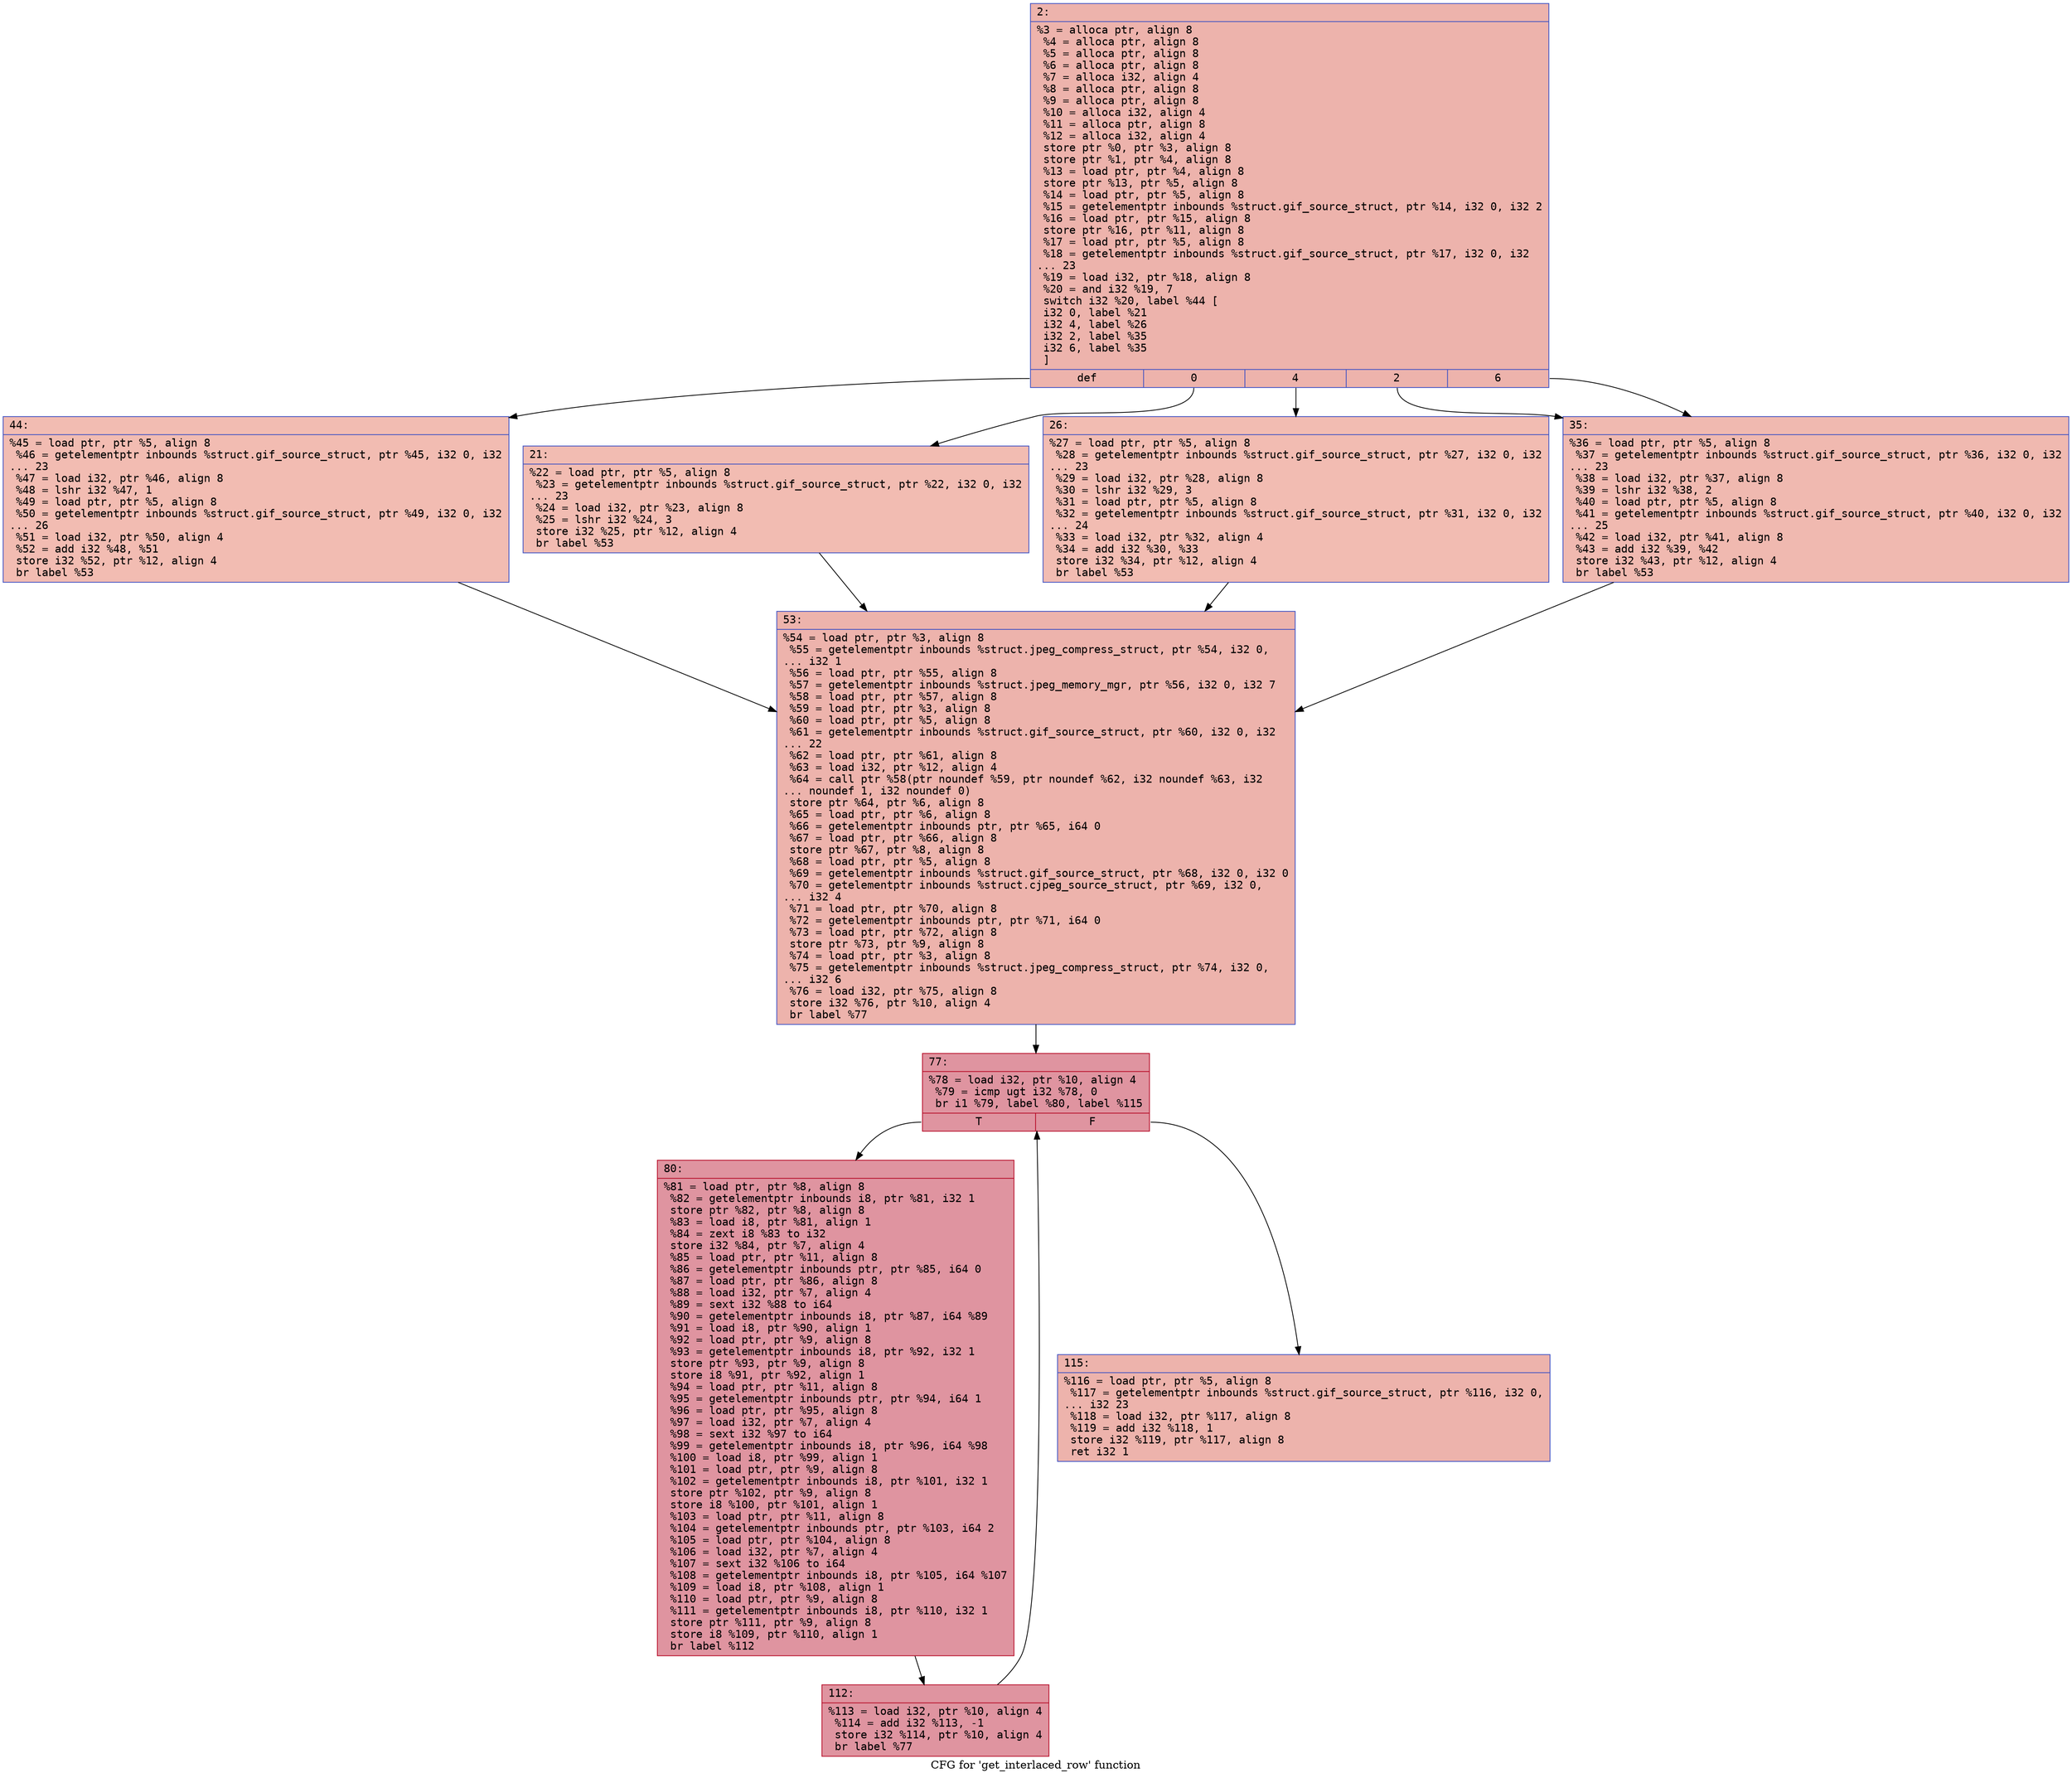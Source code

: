 digraph "CFG for 'get_interlaced_row' function" {
	label="CFG for 'get_interlaced_row' function";

	Node0x600003ad8730 [shape=record,color="#3d50c3ff", style=filled, fillcolor="#d6524470" fontname="Courier",label="{2:\l|  %3 = alloca ptr, align 8\l  %4 = alloca ptr, align 8\l  %5 = alloca ptr, align 8\l  %6 = alloca ptr, align 8\l  %7 = alloca i32, align 4\l  %8 = alloca ptr, align 8\l  %9 = alloca ptr, align 8\l  %10 = alloca i32, align 4\l  %11 = alloca ptr, align 8\l  %12 = alloca i32, align 4\l  store ptr %0, ptr %3, align 8\l  store ptr %1, ptr %4, align 8\l  %13 = load ptr, ptr %4, align 8\l  store ptr %13, ptr %5, align 8\l  %14 = load ptr, ptr %5, align 8\l  %15 = getelementptr inbounds %struct.gif_source_struct, ptr %14, i32 0, i32 2\l  %16 = load ptr, ptr %15, align 8\l  store ptr %16, ptr %11, align 8\l  %17 = load ptr, ptr %5, align 8\l  %18 = getelementptr inbounds %struct.gif_source_struct, ptr %17, i32 0, i32\l... 23\l  %19 = load i32, ptr %18, align 8\l  %20 = and i32 %19, 7\l  switch i32 %20, label %44 [\l    i32 0, label %21\l    i32 4, label %26\l    i32 2, label %35\l    i32 6, label %35\l  ]\l|{<s0>def|<s1>0|<s2>4|<s3>2|<s4>6}}"];
	Node0x600003ad8730:s0 -> Node0x600003ad8870[tooltip="2 -> 44\nProbability 20.00%" ];
	Node0x600003ad8730:s1 -> Node0x600003ad8780[tooltip="2 -> 21\nProbability 20.00%" ];
	Node0x600003ad8730:s2 -> Node0x600003ad87d0[tooltip="2 -> 26\nProbability 20.00%" ];
	Node0x600003ad8730:s3 -> Node0x600003ad8820[tooltip="2 -> 35\nProbability 40.00%" ];
	Node0x600003ad8730:s4 -> Node0x600003ad8820[tooltip="2 -> 35\nProbability 40.00%" ];
	Node0x600003ad8780 [shape=record,color="#3d50c3ff", style=filled, fillcolor="#e1675170" fontname="Courier",label="{21:\l|  %22 = load ptr, ptr %5, align 8\l  %23 = getelementptr inbounds %struct.gif_source_struct, ptr %22, i32 0, i32\l... 23\l  %24 = load i32, ptr %23, align 8\l  %25 = lshr i32 %24, 3\l  store i32 %25, ptr %12, align 4\l  br label %53\l}"];
	Node0x600003ad8780 -> Node0x600003ad88c0[tooltip="21 -> 53\nProbability 100.00%" ];
	Node0x600003ad87d0 [shape=record,color="#3d50c3ff", style=filled, fillcolor="#e1675170" fontname="Courier",label="{26:\l|  %27 = load ptr, ptr %5, align 8\l  %28 = getelementptr inbounds %struct.gif_source_struct, ptr %27, i32 0, i32\l... 23\l  %29 = load i32, ptr %28, align 8\l  %30 = lshr i32 %29, 3\l  %31 = load ptr, ptr %5, align 8\l  %32 = getelementptr inbounds %struct.gif_source_struct, ptr %31, i32 0, i32\l... 24\l  %33 = load i32, ptr %32, align 4\l  %34 = add i32 %30, %33\l  store i32 %34, ptr %12, align 4\l  br label %53\l}"];
	Node0x600003ad87d0 -> Node0x600003ad88c0[tooltip="26 -> 53\nProbability 100.00%" ];
	Node0x600003ad8820 [shape=record,color="#3d50c3ff", style=filled, fillcolor="#de614d70" fontname="Courier",label="{35:\l|  %36 = load ptr, ptr %5, align 8\l  %37 = getelementptr inbounds %struct.gif_source_struct, ptr %36, i32 0, i32\l... 23\l  %38 = load i32, ptr %37, align 8\l  %39 = lshr i32 %38, 2\l  %40 = load ptr, ptr %5, align 8\l  %41 = getelementptr inbounds %struct.gif_source_struct, ptr %40, i32 0, i32\l... 25\l  %42 = load i32, ptr %41, align 8\l  %43 = add i32 %39, %42\l  store i32 %43, ptr %12, align 4\l  br label %53\l}"];
	Node0x600003ad8820 -> Node0x600003ad88c0[tooltip="35 -> 53\nProbability 100.00%" ];
	Node0x600003ad8870 [shape=record,color="#3d50c3ff", style=filled, fillcolor="#e1675170" fontname="Courier",label="{44:\l|  %45 = load ptr, ptr %5, align 8\l  %46 = getelementptr inbounds %struct.gif_source_struct, ptr %45, i32 0, i32\l... 23\l  %47 = load i32, ptr %46, align 8\l  %48 = lshr i32 %47, 1\l  %49 = load ptr, ptr %5, align 8\l  %50 = getelementptr inbounds %struct.gif_source_struct, ptr %49, i32 0, i32\l... 26\l  %51 = load i32, ptr %50, align 4\l  %52 = add i32 %48, %51\l  store i32 %52, ptr %12, align 4\l  br label %53\l}"];
	Node0x600003ad8870 -> Node0x600003ad88c0[tooltip="44 -> 53\nProbability 100.00%" ];
	Node0x600003ad88c0 [shape=record,color="#3d50c3ff", style=filled, fillcolor="#d6524470" fontname="Courier",label="{53:\l|  %54 = load ptr, ptr %3, align 8\l  %55 = getelementptr inbounds %struct.jpeg_compress_struct, ptr %54, i32 0,\l... i32 1\l  %56 = load ptr, ptr %55, align 8\l  %57 = getelementptr inbounds %struct.jpeg_memory_mgr, ptr %56, i32 0, i32 7\l  %58 = load ptr, ptr %57, align 8\l  %59 = load ptr, ptr %3, align 8\l  %60 = load ptr, ptr %5, align 8\l  %61 = getelementptr inbounds %struct.gif_source_struct, ptr %60, i32 0, i32\l... 22\l  %62 = load ptr, ptr %61, align 8\l  %63 = load i32, ptr %12, align 4\l  %64 = call ptr %58(ptr noundef %59, ptr noundef %62, i32 noundef %63, i32\l... noundef 1, i32 noundef 0)\l  store ptr %64, ptr %6, align 8\l  %65 = load ptr, ptr %6, align 8\l  %66 = getelementptr inbounds ptr, ptr %65, i64 0\l  %67 = load ptr, ptr %66, align 8\l  store ptr %67, ptr %8, align 8\l  %68 = load ptr, ptr %5, align 8\l  %69 = getelementptr inbounds %struct.gif_source_struct, ptr %68, i32 0, i32 0\l  %70 = getelementptr inbounds %struct.cjpeg_source_struct, ptr %69, i32 0,\l... i32 4\l  %71 = load ptr, ptr %70, align 8\l  %72 = getelementptr inbounds ptr, ptr %71, i64 0\l  %73 = load ptr, ptr %72, align 8\l  store ptr %73, ptr %9, align 8\l  %74 = load ptr, ptr %3, align 8\l  %75 = getelementptr inbounds %struct.jpeg_compress_struct, ptr %74, i32 0,\l... i32 6\l  %76 = load i32, ptr %75, align 8\l  store i32 %76, ptr %10, align 4\l  br label %77\l}"];
	Node0x600003ad88c0 -> Node0x600003ad8910[tooltip="53 -> 77\nProbability 100.00%" ];
	Node0x600003ad8910 [shape=record,color="#b70d28ff", style=filled, fillcolor="#b70d2870" fontname="Courier",label="{77:\l|  %78 = load i32, ptr %10, align 4\l  %79 = icmp ugt i32 %78, 0\l  br i1 %79, label %80, label %115\l|{<s0>T|<s1>F}}"];
	Node0x600003ad8910:s0 -> Node0x600003ad8960[tooltip="77 -> 80\nProbability 96.88%" ];
	Node0x600003ad8910:s1 -> Node0x600003ad8a00[tooltip="77 -> 115\nProbability 3.12%" ];
	Node0x600003ad8960 [shape=record,color="#b70d28ff", style=filled, fillcolor="#b70d2870" fontname="Courier",label="{80:\l|  %81 = load ptr, ptr %8, align 8\l  %82 = getelementptr inbounds i8, ptr %81, i32 1\l  store ptr %82, ptr %8, align 8\l  %83 = load i8, ptr %81, align 1\l  %84 = zext i8 %83 to i32\l  store i32 %84, ptr %7, align 4\l  %85 = load ptr, ptr %11, align 8\l  %86 = getelementptr inbounds ptr, ptr %85, i64 0\l  %87 = load ptr, ptr %86, align 8\l  %88 = load i32, ptr %7, align 4\l  %89 = sext i32 %88 to i64\l  %90 = getelementptr inbounds i8, ptr %87, i64 %89\l  %91 = load i8, ptr %90, align 1\l  %92 = load ptr, ptr %9, align 8\l  %93 = getelementptr inbounds i8, ptr %92, i32 1\l  store ptr %93, ptr %9, align 8\l  store i8 %91, ptr %92, align 1\l  %94 = load ptr, ptr %11, align 8\l  %95 = getelementptr inbounds ptr, ptr %94, i64 1\l  %96 = load ptr, ptr %95, align 8\l  %97 = load i32, ptr %7, align 4\l  %98 = sext i32 %97 to i64\l  %99 = getelementptr inbounds i8, ptr %96, i64 %98\l  %100 = load i8, ptr %99, align 1\l  %101 = load ptr, ptr %9, align 8\l  %102 = getelementptr inbounds i8, ptr %101, i32 1\l  store ptr %102, ptr %9, align 8\l  store i8 %100, ptr %101, align 1\l  %103 = load ptr, ptr %11, align 8\l  %104 = getelementptr inbounds ptr, ptr %103, i64 2\l  %105 = load ptr, ptr %104, align 8\l  %106 = load i32, ptr %7, align 4\l  %107 = sext i32 %106 to i64\l  %108 = getelementptr inbounds i8, ptr %105, i64 %107\l  %109 = load i8, ptr %108, align 1\l  %110 = load ptr, ptr %9, align 8\l  %111 = getelementptr inbounds i8, ptr %110, i32 1\l  store ptr %111, ptr %9, align 8\l  store i8 %109, ptr %110, align 1\l  br label %112\l}"];
	Node0x600003ad8960 -> Node0x600003ad89b0[tooltip="80 -> 112\nProbability 100.00%" ];
	Node0x600003ad89b0 [shape=record,color="#b70d28ff", style=filled, fillcolor="#b70d2870" fontname="Courier",label="{112:\l|  %113 = load i32, ptr %10, align 4\l  %114 = add i32 %113, -1\l  store i32 %114, ptr %10, align 4\l  br label %77\l}"];
	Node0x600003ad89b0 -> Node0x600003ad8910[tooltip="112 -> 77\nProbability 100.00%" ];
	Node0x600003ad8a00 [shape=record,color="#3d50c3ff", style=filled, fillcolor="#d6524470" fontname="Courier",label="{115:\l|  %116 = load ptr, ptr %5, align 8\l  %117 = getelementptr inbounds %struct.gif_source_struct, ptr %116, i32 0,\l... i32 23\l  %118 = load i32, ptr %117, align 8\l  %119 = add i32 %118, 1\l  store i32 %119, ptr %117, align 8\l  ret i32 1\l}"];
}
